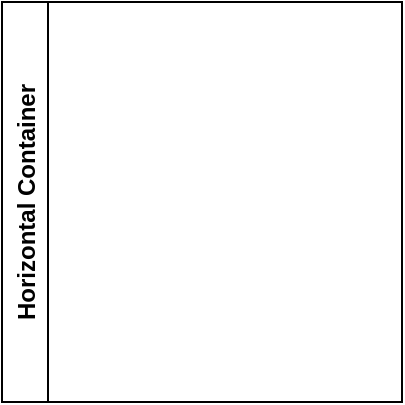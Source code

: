 <mxfile version="14.6.11" type="github">
  <diagram id="cn-x0yzuyoAJZYk_1bYL" name="Page-1">
    <mxGraphModel dx="457" dy="784" grid="1" gridSize="10" guides="1" tooltips="1" connect="1" arrows="1" fold="1" page="1" pageScale="1" pageWidth="850" pageHeight="1100" math="0" shadow="0">
      <root>
        <mxCell id="0" />
        <mxCell id="1" parent="0" />
        <mxCell id="avcI6EamAN1Am9DWzyY5-2" value="Horizontal Container" style="swimlane;horizontal=0;" vertex="1" parent="1">
          <mxGeometry x="150" y="60" width="200" height="200" as="geometry" />
        </mxCell>
      </root>
    </mxGraphModel>
  </diagram>
</mxfile>
